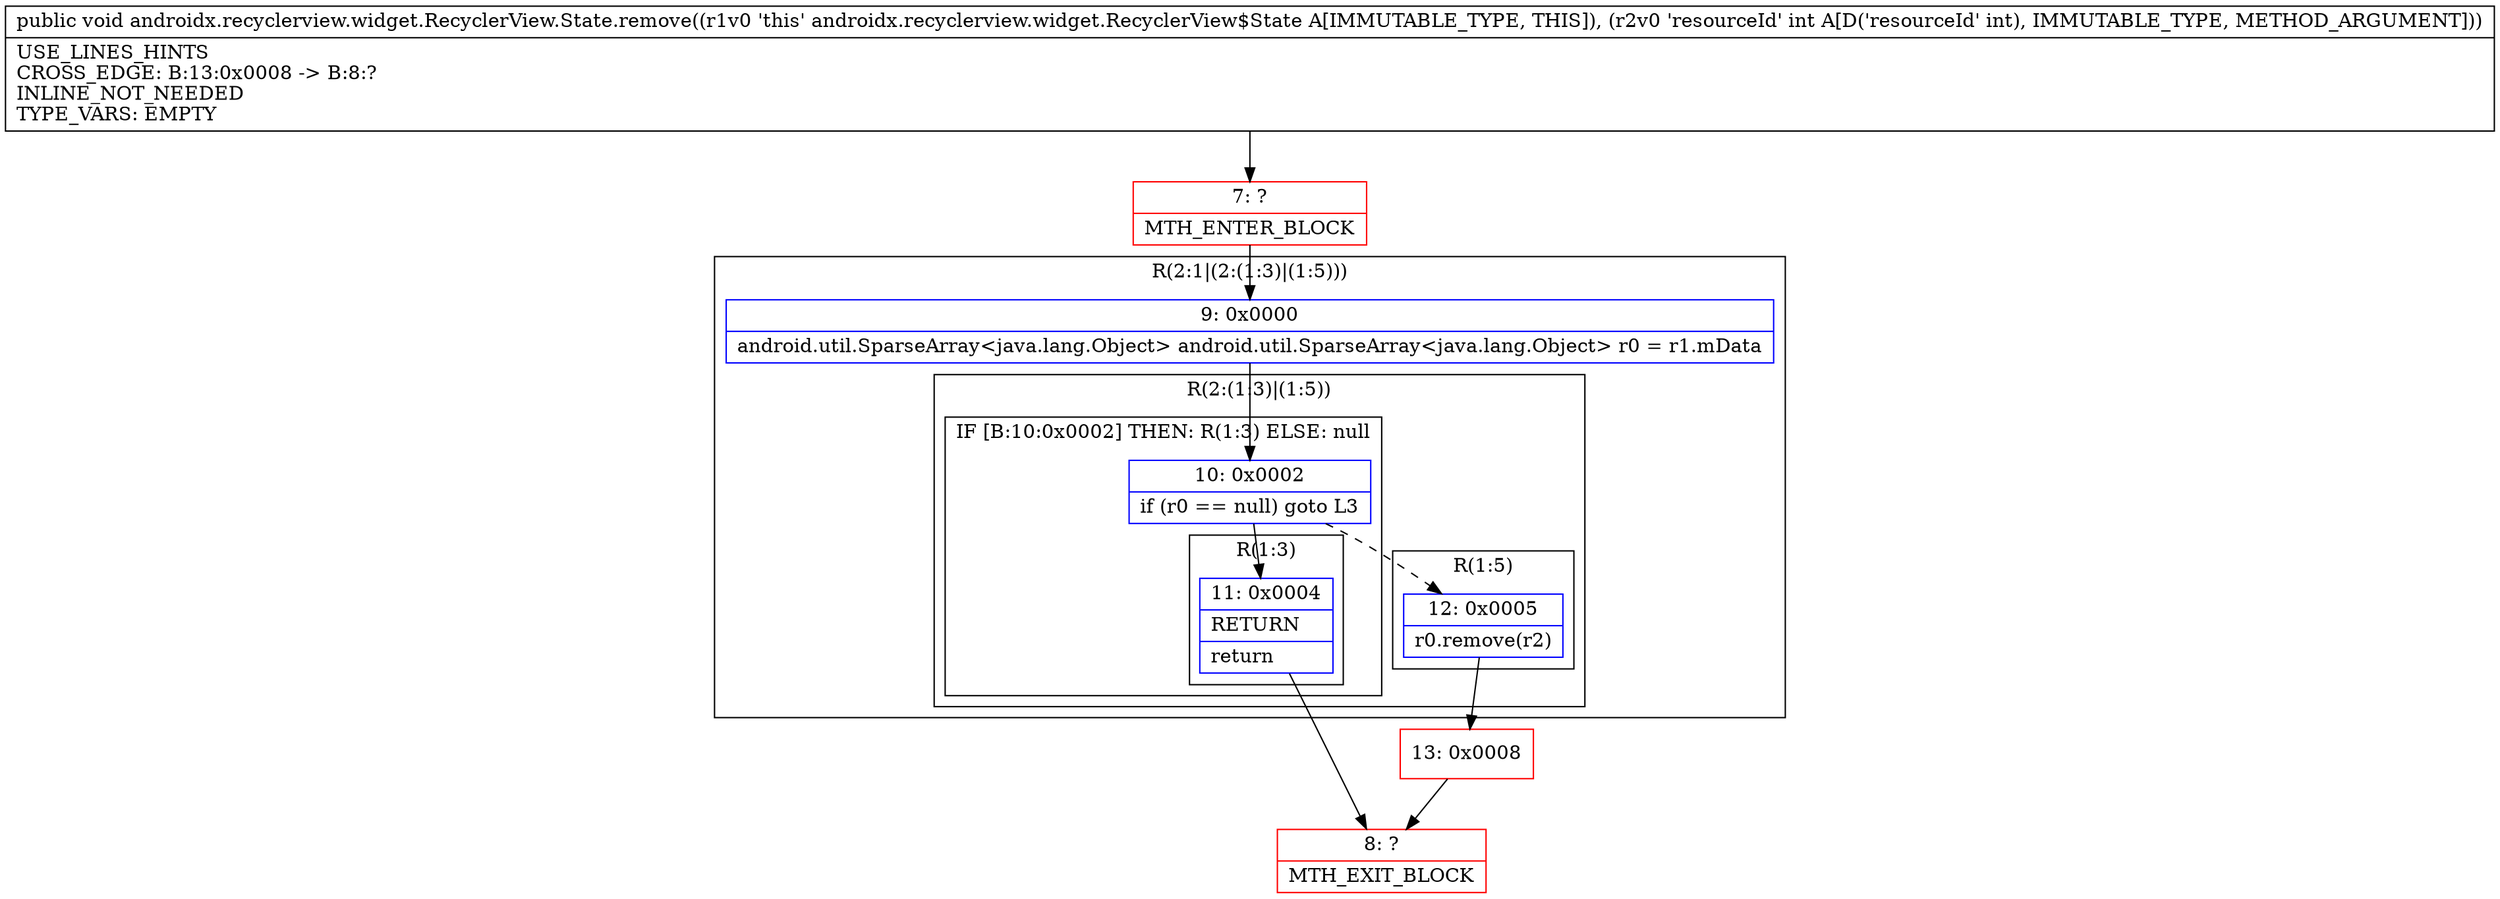 digraph "CFG forandroidx.recyclerview.widget.RecyclerView.State.remove(I)V" {
subgraph cluster_Region_882360799 {
label = "R(2:1|(2:(1:3)|(1:5)))";
node [shape=record,color=blue];
Node_9 [shape=record,label="{9\:\ 0x0000|android.util.SparseArray\<java.lang.Object\> android.util.SparseArray\<java.lang.Object\> r0 = r1.mData\l}"];
subgraph cluster_Region_681057974 {
label = "R(2:(1:3)|(1:5))";
node [shape=record,color=blue];
subgraph cluster_IfRegion_514561634 {
label = "IF [B:10:0x0002] THEN: R(1:3) ELSE: null";
node [shape=record,color=blue];
Node_10 [shape=record,label="{10\:\ 0x0002|if (r0 == null) goto L3\l}"];
subgraph cluster_Region_1784937497 {
label = "R(1:3)";
node [shape=record,color=blue];
Node_11 [shape=record,label="{11\:\ 0x0004|RETURN\l|return\l}"];
}
}
subgraph cluster_Region_1572963935 {
label = "R(1:5)";
node [shape=record,color=blue];
Node_12 [shape=record,label="{12\:\ 0x0005|r0.remove(r2)\l}"];
}
}
}
Node_7 [shape=record,color=red,label="{7\:\ ?|MTH_ENTER_BLOCK\l}"];
Node_8 [shape=record,color=red,label="{8\:\ ?|MTH_EXIT_BLOCK\l}"];
Node_13 [shape=record,color=red,label="{13\:\ 0x0008}"];
MethodNode[shape=record,label="{public void androidx.recyclerview.widget.RecyclerView.State.remove((r1v0 'this' androidx.recyclerview.widget.RecyclerView$State A[IMMUTABLE_TYPE, THIS]), (r2v0 'resourceId' int A[D('resourceId' int), IMMUTABLE_TYPE, METHOD_ARGUMENT]))  | USE_LINES_HINTS\lCROSS_EDGE: B:13:0x0008 \-\> B:8:?\lINLINE_NOT_NEEDED\lTYPE_VARS: EMPTY\l}"];
MethodNode -> Node_7;Node_9 -> Node_10;
Node_10 -> Node_11;
Node_10 -> Node_12[style=dashed];
Node_11 -> Node_8;
Node_12 -> Node_13;
Node_7 -> Node_9;
Node_13 -> Node_8;
}

